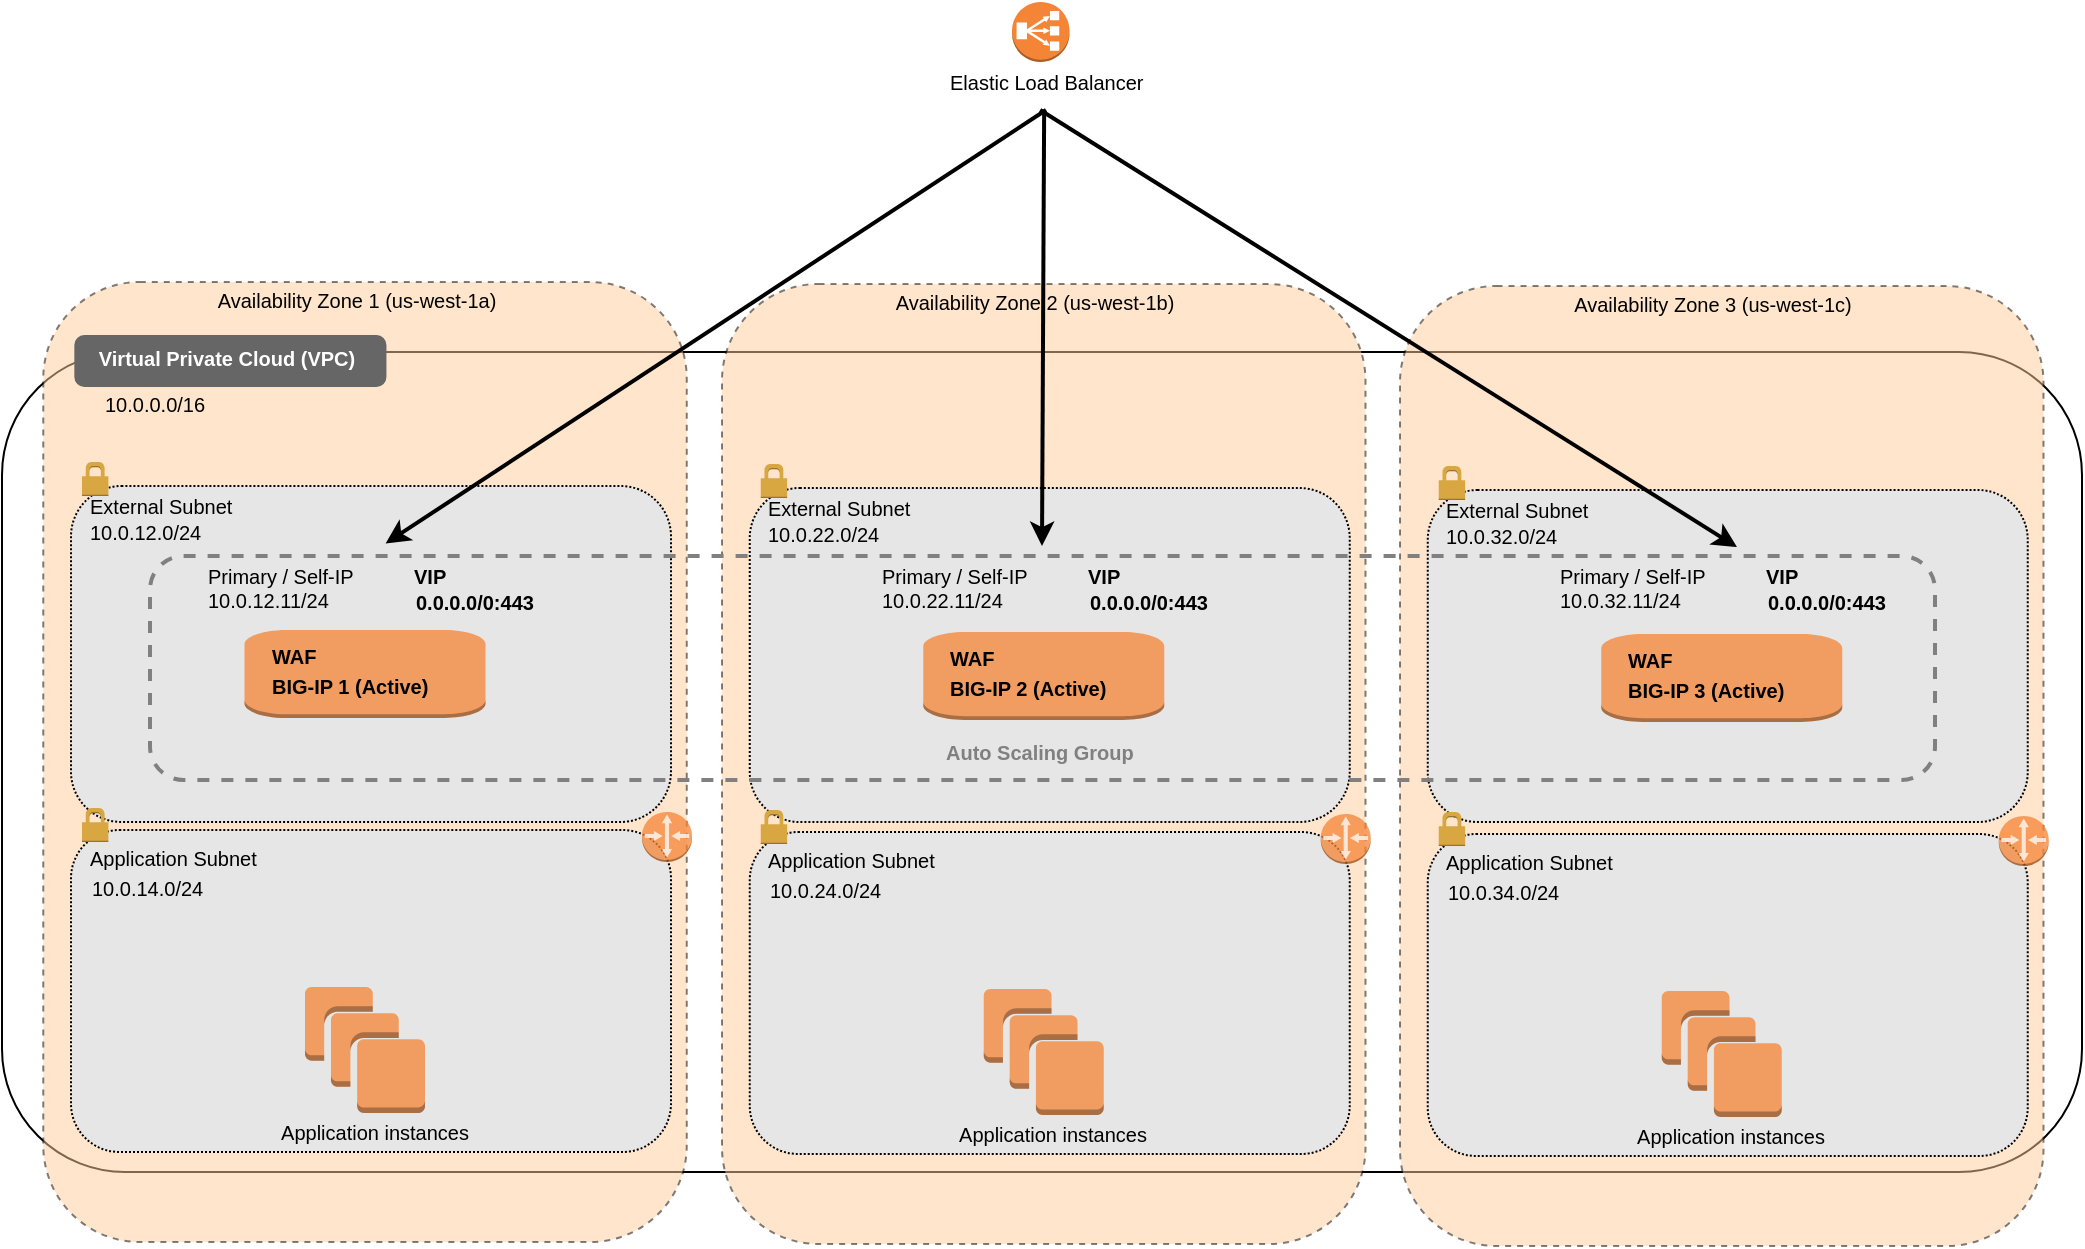 <mxfile version="13.4.5" type="device"><diagram id="hrUrZuJ2duOs5Gn9yQjz" name="Page-1"><mxGraphModel dx="1106" dy="859" grid="1" gridSize="10" guides="1" tooltips="1" connect="1" arrows="1" fold="1" page="1" pageScale="1" pageWidth="1100" pageHeight="850" math="0" shadow="0"><root><mxCell id="0"/><mxCell id="1" parent="0"/><mxCell id="efg4bKFMH5ipVIIAR_OZ-1" value="" style="rounded=1;whiteSpace=wrap;html=1;" parent="1" vertex="1"><mxGeometry x="28" y="215" width="1040" height="410" as="geometry"/></mxCell><mxCell id="efg4bKFMH5ipVIIAR_OZ-4" value="" style="rounded=1;whiteSpace=wrap;html=1;dashed=1;fillColor=#FFCC99;opacity=50;" parent="1" vertex="1"><mxGeometry x="48.63" y="180" width="321.75" height="480" as="geometry"/></mxCell><mxCell id="efg4bKFMH5ipVIIAR_OZ-6" value="" style="rounded=1;whiteSpace=wrap;html=1;dashed=1;dashPattern=1 1;fillColor=#E6E6E6;" parent="1" vertex="1"><mxGeometry x="62.5" y="282" width="300" height="168" as="geometry"/></mxCell><mxCell id="efg4bKFMH5ipVIIAR_OZ-14" value="" style="rounded=1;whiteSpace=wrap;html=1;dashed=1;dashPattern=1 1;fillColor=#E6E6E6;" parent="1" vertex="1"><mxGeometry x="62.5" y="454" width="300" height="161" as="geometry"/></mxCell><mxCell id="efg4bKFMH5ipVIIAR_OZ-29" value="&lt;font style=&quot;font-size: 10px&quot;&gt;Availability Zone 1 (us-west-1a)&lt;/font&gt;" style="text;html=1;align=center;verticalAlign=middle;resizable=0;points=[];autosize=1;" parent="1" vertex="1"><mxGeometry x="129.954" y="178.999" width="150" height="20" as="geometry"/></mxCell><mxCell id="efg4bKFMH5ipVIIAR_OZ-37" value="&lt;font style=&quot;font-size: 10px&quot;&gt;External Subnet&lt;/font&gt;" style="text;html=1;align=left;verticalAlign=middle;resizable=0;points=[];autosize=1;" parent="1" vertex="1"><mxGeometry x="70.004" y="281.999" width="90" height="20" as="geometry"/></mxCell><mxCell id="efg4bKFMH5ipVIIAR_OZ-38" value="&lt;font style=&quot;font-size: 10px&quot;&gt;10.0.12.0/24&lt;/font&gt;" style="text;html=1;align=left;verticalAlign=middle;resizable=0;points=[];autosize=1;" parent="1" vertex="1"><mxGeometry x="70.004" y="294.999" width="70" height="20" as="geometry"/></mxCell><mxCell id="efg4bKFMH5ipVIIAR_OZ-41" value="&lt;font style=&quot;font-size: 10px&quot;&gt;Application Subnet&lt;/font&gt;" style="text;html=1;align=left;verticalAlign=middle;resizable=0;points=[];autosize=1;" parent="1" vertex="1"><mxGeometry x="70.004" y="457.999" width="100" height="20" as="geometry"/></mxCell><mxCell id="efg4bKFMH5ipVIIAR_OZ-42" value="&lt;font style=&quot;font-size: 10px&quot;&gt;10.0.14.0/24&lt;/font&gt;" style="text;html=1;align=left;verticalAlign=middle;resizable=0;points=[];autosize=1;" parent="1" vertex="1"><mxGeometry x="71.054" y="473.499" width="70" height="20" as="geometry"/></mxCell><mxCell id="efg4bKFMH5ipVIIAR_OZ-44" value="&lt;font style=&quot;font-size: 10px&quot;&gt;10.0.0.0/16&lt;/font&gt;" style="text;html=1;align=center;verticalAlign=middle;resizable=0;points=[];autosize=1;" parent="1" vertex="1"><mxGeometry x="69.004" y="230.999" width="70" height="20" as="geometry"/></mxCell><mxCell id="efg4bKFMH5ipVIIAR_OZ-48" value="&lt;font style=&quot;font-size: 10px&quot;&gt;10.0.12.11/24&lt;/font&gt;" style="text;html=1;align=left;verticalAlign=middle;resizable=0;points=[];autosize=1;" parent="1" vertex="1"><mxGeometry x="129.054" y="328.999" width="80" height="20" as="geometry"/></mxCell><mxCell id="efg4bKFMH5ipVIIAR_OZ-49" value="&lt;font style=&quot;font-size: 10px&quot;&gt;Primary / Self-IP&lt;/font&gt;" style="text;html=1;align=left;verticalAlign=middle;resizable=0;points=[];autosize=1;" parent="1" vertex="1"><mxGeometry x="129.054" y="316.999" width="90" height="20" as="geometry"/></mxCell><mxCell id="efg4bKFMH5ipVIIAR_OZ-50" value="&lt;font style=&quot;font-size: 10px&quot;&gt;&lt;span&gt;0.0.0.0/0:443&lt;/span&gt;&lt;/font&gt;" style="text;html=1;align=left;verticalAlign=middle;resizable=0;points=[];autosize=1;fontStyle=1" parent="1" vertex="1"><mxGeometry x="232.724" y="329.999" width="70" height="20" as="geometry"/></mxCell><mxCell id="efg4bKFMH5ipVIIAR_OZ-51" value="&lt;span style=&quot;font-size: 10px&quot;&gt;VIP&lt;/span&gt;" style="text;html=1;align=left;verticalAlign=middle;resizable=0;points=[];autosize=1;fontStyle=1" parent="1" vertex="1"><mxGeometry x="231.724" y="316.999" width="30" height="20" as="geometry"/></mxCell><mxCell id="efg4bKFMH5ipVIIAR_OZ-165" value="" style="outlineConnect=0;dashed=0;verticalLabelPosition=bottom;verticalAlign=top;align=center;html=1;shape=mxgraph.aws3.router;fillColor=#F58536;dashPattern=1 1;strokeColor=#FF0000;strokeWidth=3;fontColor=#000000;opacity=75;" parent="1" vertex="1"><mxGeometry x="348" y="445" width="25" height="25" as="geometry"/></mxCell><mxCell id="efg4bKFMH5ipVIIAR_OZ-169" value="" style="outlineConnect=0;dashed=0;verticalLabelPosition=bottom;verticalAlign=top;align=center;html=1;shape=mxgraph.aws3.instance;fillColor=#F58534;dashPattern=1 1;strokeColor=#FF0000;strokeWidth=3;fontColor=#000000;opacity=75;" parent="1" vertex="1"><mxGeometry x="149.26" y="354" width="120.5" height="44" as="geometry"/></mxCell><mxCell id="efg4bKFMH5ipVIIAR_OZ-170" value="&lt;font style=&quot;font-size: 10px&quot;&gt;&lt;b&gt;WAF&lt;br&gt;BIG-IP 1 (Active)&lt;br&gt;&lt;/b&gt;&lt;/font&gt;" style="text;html=1;align=left;verticalAlign=middle;resizable=0;points=[];autosize=1;" parent="1" vertex="1"><mxGeometry x="160.764" y="358.999" width="90" height="30" as="geometry"/></mxCell><mxCell id="efg4bKFMH5ipVIIAR_OZ-171" value="" style="outlineConnect=0;dashed=0;verticalLabelPosition=bottom;verticalAlign=top;align=center;html=1;shape=mxgraph.aws3.instances;fillColor=#F58534;dashPattern=1 1;strokeColor=#FF0000;strokeWidth=3;fontColor=#000000;opacity=75;" parent="1" vertex="1"><mxGeometry x="179.5" y="532.5" width="60" height="63" as="geometry"/></mxCell><mxCell id="efg4bKFMH5ipVIIAR_OZ-172" value="&lt;font style=&quot;font-size: 10px&quot;&gt;Application instances&lt;/font&gt;" style="text;html=1;align=center;verticalAlign=middle;resizable=0;points=[];autosize=1;" parent="1" vertex="1"><mxGeometry x="158.504" y="594.999" width="110" height="20" as="geometry"/></mxCell><mxCell id="efg4bKFMH5ipVIIAR_OZ-193" value="" style="rounded=1;whiteSpace=wrap;html=1;strokeWidth=3;fontColor=#000000;align=left;fillColor=#666666;strokeColor=#666666;" parent="1" vertex="1"><mxGeometry x="65.67" y="208" width="153.05" height="23" as="geometry"/></mxCell><mxCell id="efg4bKFMH5ipVIIAR_OZ-195" value="&lt;font style=&quot;font-size: 10px&quot;&gt;&lt;span&gt;&lt;b&gt;Virtual Private Cloud (VPC)&lt;/b&gt;&lt;/span&gt;&lt;/font&gt;" style="text;html=1;align=center;verticalAlign=middle;resizable=0;points=[];autosize=1;fontStyle=0;fontColor=#FFFFFF;" parent="1" vertex="1"><mxGeometry x="70.004" y="207.999" width="140" height="20" as="geometry"/></mxCell><mxCell id="ZyVirnshYmv-T8etv02f-1" value="" style="dashed=0;html=1;shape=mxgraph.aws3.permissions;fillColor=#D9A741;dashed=0;strokeColor=#666666;strokeWidth=3;fontColor=#FFFFFF;align=left;" parent="1" vertex="1"><mxGeometry x="68.0" y="270" width="13.2" height="17" as="geometry"/></mxCell><mxCell id="ZyVirnshYmv-T8etv02f-3" value="" style="dashed=0;html=1;shape=mxgraph.aws3.permissions;fillColor=#D9A741;dashed=0;strokeColor=#666666;strokeWidth=3;fontColor=#FFFFFF;align=left;" parent="1" vertex="1"><mxGeometry x="68" y="443" width="13.2" height="17" as="geometry"/></mxCell><mxCell id="-5DiENysjjxutc-oTjq3-97" value="" style="rounded=1;whiteSpace=wrap;html=1;dashed=1;fillColor=#FFCC99;opacity=50;" parent="1" vertex="1"><mxGeometry x="388" y="181" width="321.75" height="480" as="geometry"/></mxCell><mxCell id="-5DiENysjjxutc-oTjq3-99" value="" style="rounded=1;whiteSpace=wrap;html=1;dashed=1;dashPattern=1 1;fillColor=#E6E6E6;" parent="1" vertex="1"><mxGeometry x="401.87" y="283" width="300" height="167" as="geometry"/></mxCell><mxCell id="-5DiENysjjxutc-oTjq3-100" value="" style="rounded=1;whiteSpace=wrap;html=1;dashed=1;dashPattern=1 1;fillColor=#E6E6E6;" parent="1" vertex="1"><mxGeometry x="401.87" y="455" width="300" height="161" as="geometry"/></mxCell><mxCell id="-5DiENysjjxutc-oTjq3-101" value="&lt;font style=&quot;font-size: 10px&quot;&gt;Availability Zone 2 (us-west-1b)&lt;/font&gt;" style="text;html=1;align=center;verticalAlign=middle;resizable=0;points=[];autosize=1;" parent="1" vertex="1"><mxGeometry x="469.324" y="179.999" width="150" height="20" as="geometry"/></mxCell><mxCell id="-5DiENysjjxutc-oTjq3-102" value="&lt;font style=&quot;font-size: 10px&quot;&gt;External Subnet&lt;/font&gt;" style="text;html=1;align=left;verticalAlign=middle;resizable=0;points=[];autosize=1;" parent="1" vertex="1"><mxGeometry x="409.374" y="282.999" width="90" height="20" as="geometry"/></mxCell><mxCell id="-5DiENysjjxutc-oTjq3-103" value="&lt;font style=&quot;font-size: 10px&quot;&gt;10.0.22.0/24&lt;/font&gt;" style="text;html=1;align=left;verticalAlign=middle;resizable=0;points=[];autosize=1;" parent="1" vertex="1"><mxGeometry x="409.374" y="295.999" width="70" height="20" as="geometry"/></mxCell><mxCell id="-5DiENysjjxutc-oTjq3-106" value="&lt;font style=&quot;font-size: 10px&quot;&gt;Application Subnet&lt;/font&gt;" style="text;html=1;align=left;verticalAlign=middle;resizable=0;points=[];autosize=1;" parent="1" vertex="1"><mxGeometry x="409.374" y="458.999" width="100" height="20" as="geometry"/></mxCell><mxCell id="-5DiENysjjxutc-oTjq3-107" value="&lt;font style=&quot;font-size: 10px&quot;&gt;10.0.24.0/24&lt;/font&gt;" style="text;html=1;align=left;verticalAlign=middle;resizable=0;points=[];autosize=1;" parent="1" vertex="1"><mxGeometry x="410.424" y="474.499" width="70" height="20" as="geometry"/></mxCell><mxCell id="-5DiENysjjxutc-oTjq3-119" value="" style="outlineConnect=0;dashed=0;verticalLabelPosition=bottom;verticalAlign=top;align=center;html=1;shape=mxgraph.aws3.router;fillColor=#F58536;dashPattern=1 1;strokeColor=#FF0000;strokeWidth=3;fontColor=#000000;opacity=75;" parent="1" vertex="1"><mxGeometry x="687.37" y="446" width="25" height="25" as="geometry"/></mxCell><mxCell id="-5DiENysjjxutc-oTjq3-120" value="" style="outlineConnect=0;dashed=0;verticalLabelPosition=bottom;verticalAlign=top;align=center;html=1;shape=mxgraph.aws3.instance;fillColor=#F58534;dashPattern=1 1;strokeColor=#FF0000;strokeWidth=3;fontColor=#000000;opacity=75;" parent="1" vertex="1"><mxGeometry x="488.63" y="355" width="120.5" height="44" as="geometry"/></mxCell><mxCell id="-5DiENysjjxutc-oTjq3-121" value="&lt;font style=&quot;font-size: 10px&quot;&gt;&lt;b&gt;WAF&lt;br&gt;BIG-IP 2 (Active)&lt;/b&gt;&lt;/font&gt;" style="text;html=1;align=left;verticalAlign=middle;resizable=0;points=[];autosize=1;" parent="1" vertex="1"><mxGeometry x="500.134" y="359.999" width="90" height="30" as="geometry"/></mxCell><mxCell id="-5DiENysjjxutc-oTjq3-122" value="" style="outlineConnect=0;dashed=0;verticalLabelPosition=bottom;verticalAlign=top;align=center;html=1;shape=mxgraph.aws3.instances;fillColor=#F58534;dashPattern=1 1;strokeColor=#FF0000;strokeWidth=3;fontColor=#000000;opacity=75;" parent="1" vertex="1"><mxGeometry x="518.87" y="533.5" width="60" height="63" as="geometry"/></mxCell><mxCell id="-5DiENysjjxutc-oTjq3-123" value="&lt;font style=&quot;font-size: 10px&quot;&gt;Application instances&lt;/font&gt;" style="text;html=1;align=center;verticalAlign=middle;resizable=0;points=[];autosize=1;" parent="1" vertex="1"><mxGeometry x="497.874" y="595.999" width="110" height="20" as="geometry"/></mxCell><mxCell id="-5DiENysjjxutc-oTjq3-126" value="" style="dashed=0;html=1;shape=mxgraph.aws3.permissions;fillColor=#D9A741;dashed=0;strokeColor=#666666;strokeWidth=3;fontColor=#FFFFFF;align=left;" parent="1" vertex="1"><mxGeometry x="407.37" y="271" width="13.2" height="17" as="geometry"/></mxCell><mxCell id="-5DiENysjjxutc-oTjq3-128" value="" style="dashed=0;html=1;shape=mxgraph.aws3.permissions;fillColor=#D9A741;dashed=0;strokeColor=#666666;strokeWidth=3;fontColor=#FFFFFF;align=left;" parent="1" vertex="1"><mxGeometry x="407.37" y="444" width="13.2" height="17" as="geometry"/></mxCell><mxCell id="-5DiENysjjxutc-oTjq3-133" value="" style="rounded=1;whiteSpace=wrap;html=1;dashed=1;fillColor=#FFCC99;opacity=50;" parent="1" vertex="1"><mxGeometry x="727" y="182" width="321.75" height="480" as="geometry"/></mxCell><mxCell id="-5DiENysjjxutc-oTjq3-135" value="" style="rounded=1;whiteSpace=wrap;html=1;dashed=1;dashPattern=1 1;fillColor=#E6E6E6;" parent="1" vertex="1"><mxGeometry x="740.87" y="284" width="300" height="166" as="geometry"/></mxCell><mxCell id="-5DiENysjjxutc-oTjq3-136" value="" style="rounded=1;whiteSpace=wrap;html=1;dashed=1;dashPattern=1 1;fillColor=#E6E6E6;" parent="1" vertex="1"><mxGeometry x="740.87" y="456" width="300" height="161" as="geometry"/></mxCell><mxCell id="-5DiENysjjxutc-oTjq3-137" value="&lt;font style=&quot;font-size: 10px&quot;&gt;Availability Zone 3 (us-west-1c)&lt;/font&gt;" style="text;html=1;align=center;verticalAlign=middle;resizable=0;points=[];autosize=1;" parent="1" vertex="1"><mxGeometry x="808.324" y="180.999" width="150" height="20" as="geometry"/></mxCell><mxCell id="-5DiENysjjxutc-oTjq3-138" value="&lt;font style=&quot;font-size: 10px&quot;&gt;External Subnet&lt;/font&gt;" style="text;html=1;align=left;verticalAlign=middle;resizable=0;points=[];autosize=1;" parent="1" vertex="1"><mxGeometry x="748.374" y="283.999" width="90" height="20" as="geometry"/></mxCell><mxCell id="-5DiENysjjxutc-oTjq3-139" value="&lt;font style=&quot;font-size: 10px&quot;&gt;10.0.32.0/24&lt;/font&gt;" style="text;html=1;align=left;verticalAlign=middle;resizable=0;points=[];autosize=1;" parent="1" vertex="1"><mxGeometry x="748.374" y="296.999" width="70" height="20" as="geometry"/></mxCell><mxCell id="-5DiENysjjxutc-oTjq3-142" value="&lt;font style=&quot;font-size: 10px&quot;&gt;Application Subnet&lt;/font&gt;" style="text;html=1;align=left;verticalAlign=middle;resizable=0;points=[];autosize=1;" parent="1" vertex="1"><mxGeometry x="748.374" y="459.999" width="100" height="20" as="geometry"/></mxCell><mxCell id="-5DiENysjjxutc-oTjq3-143" value="&lt;font style=&quot;font-size: 10px&quot;&gt;10.0.34.0/24&lt;/font&gt;" style="text;html=1;align=left;verticalAlign=middle;resizable=0;points=[];autosize=1;" parent="1" vertex="1"><mxGeometry x="749.424" y="475.499" width="70" height="20" as="geometry"/></mxCell><mxCell id="-5DiENysjjxutc-oTjq3-155" value="" style="outlineConnect=0;dashed=0;verticalLabelPosition=bottom;verticalAlign=top;align=center;html=1;shape=mxgraph.aws3.router;fillColor=#F58536;dashPattern=1 1;strokeColor=#FF0000;strokeWidth=3;fontColor=#000000;opacity=75;" parent="1" vertex="1"><mxGeometry x="1026.37" y="447" width="25" height="25" as="geometry"/></mxCell><mxCell id="-5DiENysjjxutc-oTjq3-156" value="" style="outlineConnect=0;dashed=0;verticalLabelPosition=bottom;verticalAlign=top;align=center;html=1;shape=mxgraph.aws3.instance;fillColor=#F58534;dashPattern=1 1;strokeColor=#FF0000;strokeWidth=3;fontColor=#000000;opacity=75;" parent="1" vertex="1"><mxGeometry x="827.63" y="356" width="120.5" height="44" as="geometry"/></mxCell><mxCell id="-5DiENysjjxutc-oTjq3-157" value="&lt;font style=&quot;font-size: 10px&quot;&gt;&lt;b&gt;WAF&lt;br&gt;BIG-IP 3 (Active)&lt;/b&gt;&lt;/font&gt;" style="text;html=1;align=left;verticalAlign=middle;resizable=0;points=[];autosize=1;" parent="1" vertex="1"><mxGeometry x="839.134" y="360.999" width="90" height="30" as="geometry"/></mxCell><mxCell id="-5DiENysjjxutc-oTjq3-158" value="" style="outlineConnect=0;dashed=0;verticalLabelPosition=bottom;verticalAlign=top;align=center;html=1;shape=mxgraph.aws3.instances;fillColor=#F58534;dashPattern=1 1;strokeColor=#FF0000;strokeWidth=3;fontColor=#000000;opacity=75;" parent="1" vertex="1"><mxGeometry x="857.87" y="534.5" width="60" height="63" as="geometry"/></mxCell><mxCell id="-5DiENysjjxutc-oTjq3-159" value="&lt;font style=&quot;font-size: 10px&quot;&gt;Application instances&lt;/font&gt;" style="text;html=1;align=center;verticalAlign=middle;resizable=0;points=[];autosize=1;" parent="1" vertex="1"><mxGeometry x="836.874" y="596.999" width="110" height="20" as="geometry"/></mxCell><mxCell id="-5DiENysjjxutc-oTjq3-162" value="" style="dashed=0;html=1;shape=mxgraph.aws3.permissions;fillColor=#D9A741;dashed=0;strokeColor=#666666;strokeWidth=3;fontColor=#FFFFFF;align=left;" parent="1" vertex="1"><mxGeometry x="746.37" y="272" width="13.2" height="17" as="geometry"/></mxCell><mxCell id="-5DiENysjjxutc-oTjq3-164" value="" style="dashed=0;html=1;shape=mxgraph.aws3.permissions;fillColor=#D9A741;dashed=0;strokeColor=#666666;strokeWidth=3;fontColor=#FFFFFF;align=left;" parent="1" vertex="1"><mxGeometry x="746.37" y="445" width="13.2" height="17" as="geometry"/></mxCell><mxCell id="-5DiENysjjxutc-oTjq3-170" value="" style="endArrow=classic;html=1;strokeWidth=2;exitX=0.513;exitY=1;exitDx=0;exitDy=0;exitPerimeter=0;" parent="1" edge="1"><mxGeometry width="50" height="50" relative="1" as="geometry"><mxPoint x="549.074" y="94" as="sourcePoint"/><mxPoint x="548" y="312" as="targetPoint"/></mxGeometry></mxCell><mxCell id="-5DiENysjjxutc-oTjq3-171" value="" style="endArrow=classic;html=1;strokeWidth=2;exitX=0.503;exitY=1;exitDx=0;exitDy=0;exitPerimeter=0;entryX=1.005;entryY=-0.223;entryDx=0;entryDy=0;entryPerimeter=0;" parent="1" target="-5DiENysjjxutc-oTjq3-189" edge="1"><mxGeometry width="50" height="50" relative="1" as="geometry"><mxPoint x="547.074" y="94" as="sourcePoint"/><mxPoint x="883.734" y="318.419" as="targetPoint"/></mxGeometry></mxCell><mxCell id="efg4bKFMH5ipVIIAR_OZ-82" value="" style="endArrow=classic;html=1;entryX=0.132;entryY=-0.056;entryDx=0;entryDy=0;entryPerimeter=0;strokeWidth=2;" parent="1" target="-5DiENysjjxutc-oTjq3-192" edge="1"><mxGeometry width="50" height="50" relative="1" as="geometry"><mxPoint x="550" y="94" as="sourcePoint"/><mxPoint x="468" y="95" as="targetPoint"/></mxGeometry></mxCell><mxCell id="-5DiENysjjxutc-oTjq3-184" value="&lt;font style=&quot;font-size: 10px&quot;&gt;10.0.22.11/24&lt;/font&gt;" style="text;html=1;align=left;verticalAlign=middle;resizable=0;points=[];autosize=1;" parent="1" vertex="1"><mxGeometry x="466.034" y="328.999" width="80" height="20" as="geometry"/></mxCell><mxCell id="-5DiENysjjxutc-oTjq3-185" value="&lt;font style=&quot;font-size: 10px&quot;&gt;Primary / Self-IP&lt;/font&gt;" style="text;html=1;align=left;verticalAlign=middle;resizable=0;points=[];autosize=1;" parent="1" vertex="1"><mxGeometry x="466.034" y="316.999" width="90" height="20" as="geometry"/></mxCell><mxCell id="-5DiENysjjxutc-oTjq3-186" value="&lt;font style=&quot;font-size: 10px&quot;&gt;&lt;span&gt;0.0.0.0/0:443&lt;/span&gt;&lt;/font&gt;" style="text;html=1;align=left;verticalAlign=middle;resizable=0;points=[];autosize=1;fontStyle=1" parent="1" vertex="1"><mxGeometry x="569.704" y="329.999" width="70" height="20" as="geometry"/></mxCell><mxCell id="-5DiENysjjxutc-oTjq3-187" value="&lt;span style=&quot;font-size: 10px&quot;&gt;VIP&lt;/span&gt;" style="text;html=1;align=left;verticalAlign=middle;resizable=0;points=[];autosize=1;fontStyle=1" parent="1" vertex="1"><mxGeometry x="568.704" y="316.999" width="30" height="20" as="geometry"/></mxCell><mxCell id="-5DiENysjjxutc-oTjq3-188" value="&lt;font style=&quot;font-size: 10px&quot;&gt;10.0.32.11/24&lt;/font&gt;" style="text;html=1;align=left;verticalAlign=middle;resizable=0;points=[];autosize=1;" parent="1" vertex="1"><mxGeometry x="805.044" y="328.999" width="80" height="20" as="geometry"/></mxCell><mxCell id="-5DiENysjjxutc-oTjq3-189" value="&lt;font style=&quot;font-size: 10px&quot;&gt;Primary / Self-IP&lt;/font&gt;" style="text;html=1;align=left;verticalAlign=middle;resizable=0;points=[];autosize=1;" parent="1" vertex="1"><mxGeometry x="805.044" y="316.999" width="90" height="20" as="geometry"/></mxCell><mxCell id="-5DiENysjjxutc-oTjq3-190" value="&lt;font style=&quot;font-size: 10px&quot;&gt;&lt;span&gt;0.0.0.0/0:443&lt;/span&gt;&lt;/font&gt;" style="text;html=1;align=left;verticalAlign=middle;resizable=0;points=[];autosize=1;fontStyle=1" parent="1" vertex="1"><mxGeometry x="908.714" y="329.999" width="70" height="20" as="geometry"/></mxCell><mxCell id="-5DiENysjjxutc-oTjq3-191" value="&lt;span style=&quot;font-size: 10px&quot;&gt;VIP&lt;/span&gt;" style="text;html=1;align=left;verticalAlign=middle;resizable=0;points=[];autosize=1;fontStyle=1" parent="1" vertex="1"><mxGeometry x="907.714" y="316.999" width="30" height="20" as="geometry"/></mxCell><mxCell id="-5DiENysjjxutc-oTjq3-192" value="" style="rounded=1;whiteSpace=wrap;html=1;fillColor=none;dashed=1;strokeColor=#808080;strokeWidth=2;" parent="1" vertex="1"><mxGeometry x="102" y="317" width="892.5" height="112" as="geometry"/></mxCell><mxCell id="-5DiENysjjxutc-oTjq3-193" value="&lt;span style=&quot;font-size: 10px&quot;&gt;&lt;font color=&quot;#808080&quot;&gt;Auto Scaling Group&lt;/font&gt;&lt;/span&gt;" style="text;html=1;align=left;verticalAlign=middle;resizable=0;points=[];autosize=1;fontStyle=1" parent="1" vertex="1"><mxGeometry x="497.874" y="404.999" width="110" height="20" as="geometry"/></mxCell><mxCell id="HPcZPui5t757eyTSdacq-1" value="" style="outlineConnect=0;dashed=0;verticalLabelPosition=bottom;verticalAlign=top;align=center;html=1;shape=mxgraph.aws3.classic_load_balancer;fillColor=#F58536;gradientColor=none;aspect=fixed;" vertex="1" parent="1"><mxGeometry x="533" y="40" width="28.75" height="30" as="geometry"/></mxCell><mxCell id="HPcZPui5t757eyTSdacq-2" value="&lt;font style=&quot;font-size: 10px&quot;&gt;Elastic Load Balancer&lt;/font&gt;" style="text;html=1;align=left;verticalAlign=middle;resizable=0;points=[];autosize=1;" vertex="1" parent="1"><mxGeometry x="500.134" y="69.999" width="110" height="20" as="geometry"/></mxCell></root></mxGraphModel></diagram></mxfile>